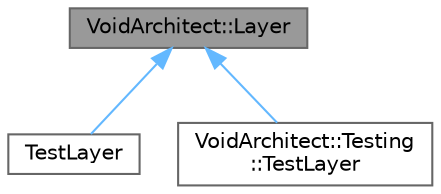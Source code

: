 digraph "VoidArchitect::Layer"
{
 // LATEX_PDF_SIZE
  bgcolor="transparent";
  edge [fontname=Helvetica,fontsize=10,labelfontname=Helvetica,labelfontsize=10];
  node [fontname=Helvetica,fontsize=10,shape=box,height=0.2,width=0.4];
  Node1 [id="Node000001",label="VoidArchitect::Layer",height=0.2,width=0.4,color="gray40", fillcolor="grey60", style="filled", fontcolor="black",tooltip=" "];
  Node1 -> Node2 [id="edge3_Node000001_Node000002",dir="back",color="steelblue1",style="solid",tooltip=" "];
  Node2 [id="Node000002",label="TestLayer",height=0.2,width=0.4,color="gray40", fillcolor="white", style="filled",URL="$class_test_layer.html",tooltip=" "];
  Node1 -> Node3 [id="edge4_Node000001_Node000003",dir="back",color="steelblue1",style="solid",tooltip=" "];
  Node3 [id="Node000003",label="VoidArchitect::Testing\l::TestLayer",height=0.2,width=0.4,color="gray40", fillcolor="white", style="filled",URL="$class_void_architect_1_1_testing_1_1_test_layer.html",tooltip="Layer that executes the test suite."];
}
